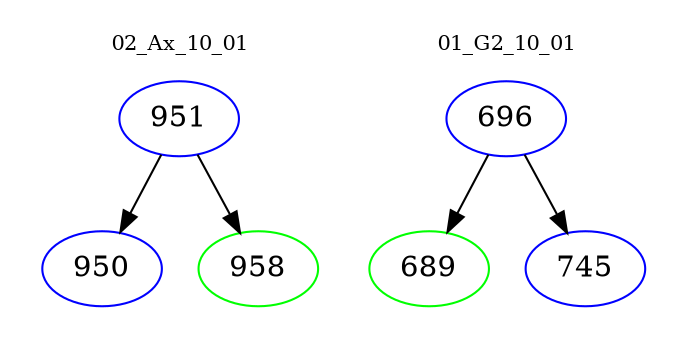 digraph{
subgraph cluster_0 {
color = white
label = "02_Ax_10_01";
fontsize=10;
T0_951 [label="951", color="blue"]
T0_951 -> T0_950 [color="black"]
T0_950 [label="950", color="blue"]
T0_951 -> T0_958 [color="black"]
T0_958 [label="958", color="green"]
}
subgraph cluster_1 {
color = white
label = "01_G2_10_01";
fontsize=10;
T1_696 [label="696", color="blue"]
T1_696 -> T1_689 [color="black"]
T1_689 [label="689", color="green"]
T1_696 -> T1_745 [color="black"]
T1_745 [label="745", color="blue"]
}
}

